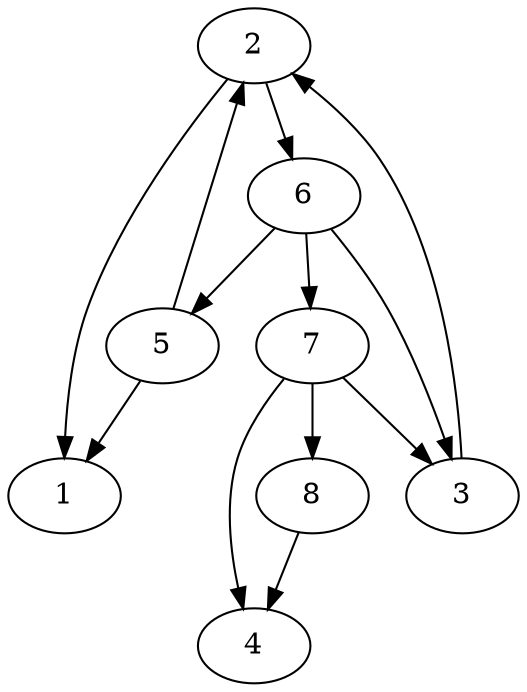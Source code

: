 digraph graphe {
	2 -> 1;
	5 -> 1;
	3 -> 2;
	5 -> 2;
	6 -> 3;
	7 -> 3;
	7 -> 4;
	8 -> 4;
	6 -> 5;
	2 -> 6;
	6 -> 7;
	7 -> 8;
}